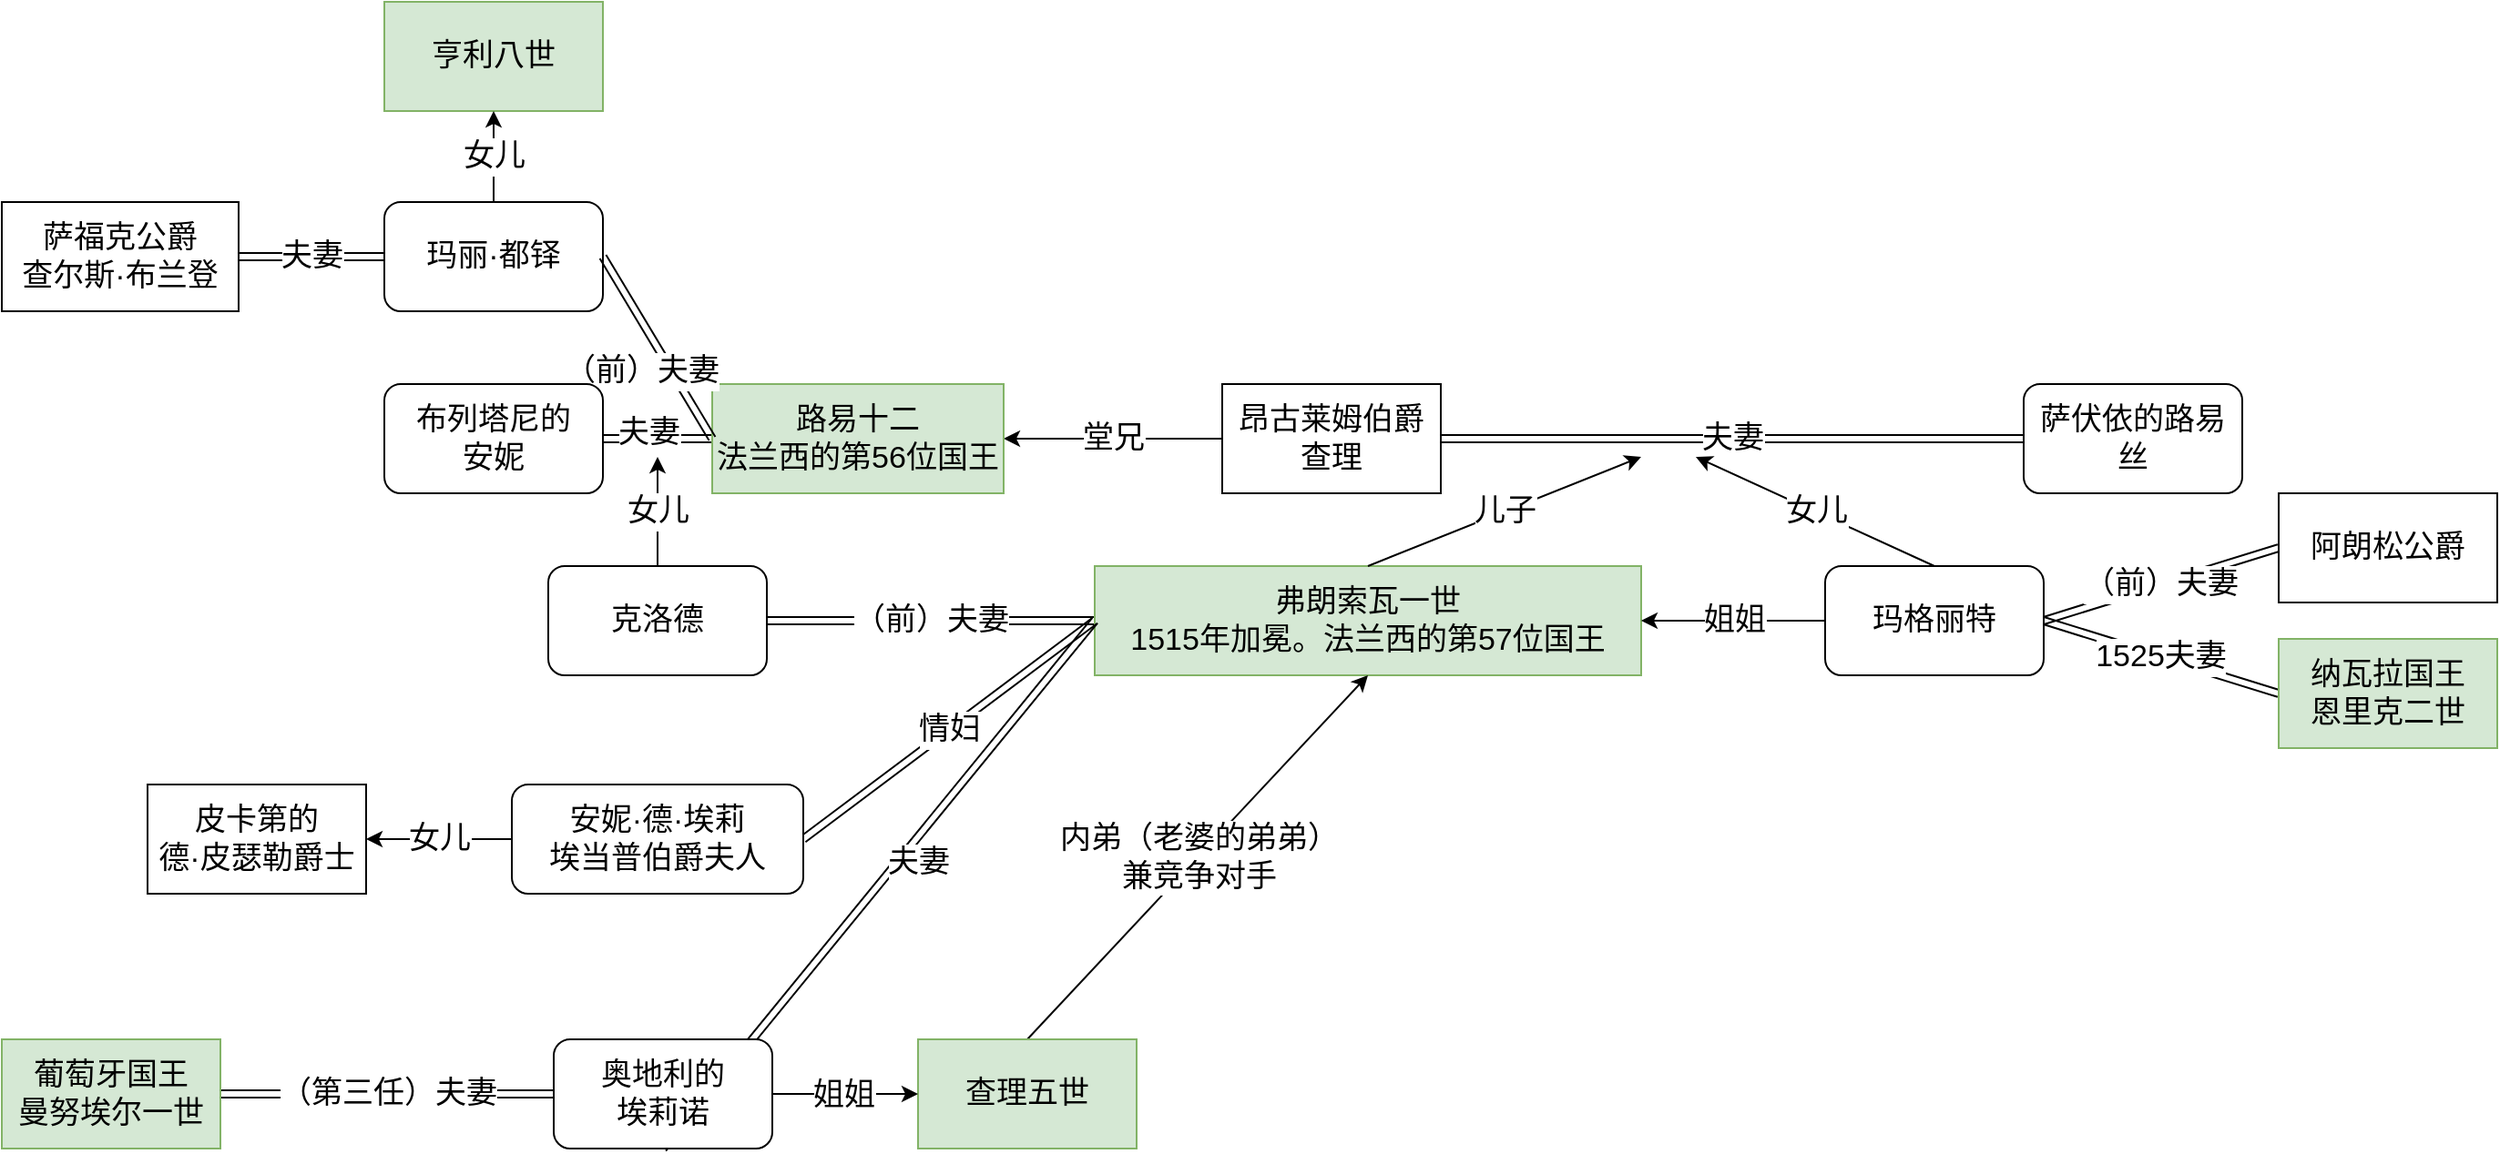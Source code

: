 <mxfile version="14.1.8" type="github">
  <diagram id="C5RBs43oDa-KdzZeNtuy" name="Page-1">
    <mxGraphModel dx="1614" dy="1068" grid="1" gridSize="10" guides="1" tooltips="1" connect="1" arrows="1" fold="1" page="1" pageScale="1" pageWidth="827" pageHeight="1169" math="0" shadow="0">
      <root>
        <mxCell id="WIyWlLk6GJQsqaUBKTNV-0" />
        <mxCell id="WIyWlLk6GJQsqaUBKTNV-1" parent="WIyWlLk6GJQsqaUBKTNV-0" />
        <mxCell id="6_Rd-iX3gzmm0mYxBTUK-1" value="亨利八世" style="rounded=0;whiteSpace=wrap;html=1;fontSize=17;fillColor=#d5e8d4;strokeColor=#82b366;" vertex="1" parent="WIyWlLk6GJQsqaUBKTNV-1">
          <mxGeometry x="320" y="40" width="120" height="60" as="geometry" />
        </mxCell>
        <mxCell id="6_Rd-iX3gzmm0mYxBTUK-67" value="女儿" style="edgeStyle=none;rounded=0;orthogonalLoop=1;jettySize=auto;html=1;exitX=0.5;exitY=0;exitDx=0;exitDy=0;entryX=0.5;entryY=1;entryDx=0;entryDy=0;fontSize=17;" edge="1" parent="WIyWlLk6GJQsqaUBKTNV-1" source="6_Rd-iX3gzmm0mYxBTUK-2" target="6_Rd-iX3gzmm0mYxBTUK-1">
          <mxGeometry relative="1" as="geometry" />
        </mxCell>
        <mxCell id="6_Rd-iX3gzmm0mYxBTUK-2" value="玛丽·都铎" style="rounded=1;whiteSpace=wrap;html=1;fontSize=17;" vertex="1" parent="WIyWlLk6GJQsqaUBKTNV-1">
          <mxGeometry x="320" y="150" width="120" height="60" as="geometry" />
        </mxCell>
        <mxCell id="6_Rd-iX3gzmm0mYxBTUK-16" style="edgeStyle=none;rounded=0;orthogonalLoop=1;jettySize=auto;html=1;exitX=0;exitY=0.5;exitDx=0;exitDy=0;fontSize=17;entryX=1;entryY=0.5;entryDx=0;entryDy=0;" edge="1" parent="WIyWlLk6GJQsqaUBKTNV-1" source="6_Rd-iX3gzmm0mYxBTUK-15" target="6_Rd-iX3gzmm0mYxBTUK-6">
          <mxGeometry relative="1" as="geometry">
            <mxPoint x="640" y="210" as="targetPoint" />
          </mxGeometry>
        </mxCell>
        <mxCell id="6_Rd-iX3gzmm0mYxBTUK-17" value="堂兄" style="edgeLabel;html=1;align=center;verticalAlign=middle;resizable=0;points=[];fontSize=17;" vertex="1" connectable="0" parent="6_Rd-iX3gzmm0mYxBTUK-16">
          <mxGeometry x="-0.2" relative="1" as="geometry">
            <mxPoint x="-12" as="offset" />
          </mxGeometry>
        </mxCell>
        <mxCell id="6_Rd-iX3gzmm0mYxBTUK-50" style="edgeStyle=none;shape=link;rounded=0;orthogonalLoop=1;jettySize=auto;html=1;exitX=0;exitY=0.5;exitDx=0;exitDy=0;entryX=1;entryY=0.5;entryDx=0;entryDy=0;fontSize=17;" edge="1" parent="WIyWlLk6GJQsqaUBKTNV-1" source="6_Rd-iX3gzmm0mYxBTUK-6" target="6_Rd-iX3gzmm0mYxBTUK-49">
          <mxGeometry relative="1" as="geometry" />
        </mxCell>
        <mxCell id="6_Rd-iX3gzmm0mYxBTUK-51" value="夫妻" style="edgeLabel;html=1;align=center;verticalAlign=middle;resizable=0;points=[];fontSize=17;" vertex="1" connectable="0" parent="6_Rd-iX3gzmm0mYxBTUK-50">
          <mxGeometry x="0.18" y="-3" relative="1" as="geometry">
            <mxPoint as="offset" />
          </mxGeometry>
        </mxCell>
        <mxCell id="6_Rd-iX3gzmm0mYxBTUK-6" value="路易十二&lt;br&gt;法兰西的第56位国王" style="rounded=0;whiteSpace=wrap;html=1;fontSize=17;fillColor=#d5e8d4;strokeColor=#82b366;" vertex="1" parent="WIyWlLk6GJQsqaUBKTNV-1">
          <mxGeometry x="500" y="250" width="160" height="60" as="geometry" />
        </mxCell>
        <mxCell id="6_Rd-iX3gzmm0mYxBTUK-8" value="" style="shape=link;html=1;fontSize=17;exitX=1;exitY=0.5;exitDx=0;exitDy=0;entryX=0;entryY=0.5;entryDx=0;entryDy=0;" edge="1" parent="WIyWlLk6GJQsqaUBKTNV-1" source="6_Rd-iX3gzmm0mYxBTUK-2" target="6_Rd-iX3gzmm0mYxBTUK-6">
          <mxGeometry width="100" relative="1" as="geometry">
            <mxPoint x="670" y="530" as="sourcePoint" />
            <mxPoint x="770" y="530" as="targetPoint" />
          </mxGeometry>
        </mxCell>
        <mxCell id="6_Rd-iX3gzmm0mYxBTUK-9" value="（前）夫妻" style="edgeLabel;html=1;align=center;verticalAlign=middle;resizable=0;points=[];fontSize=17;" vertex="1" connectable="0" parent="6_Rd-iX3gzmm0mYxBTUK-8">
          <mxGeometry x="0.24" y="1" relative="1" as="geometry">
            <mxPoint x="-17" y="1" as="offset" />
          </mxGeometry>
        </mxCell>
        <mxCell id="6_Rd-iX3gzmm0mYxBTUK-37" value="（前）夫妻" style="edgeStyle=none;rounded=0;orthogonalLoop=1;jettySize=auto;html=1;exitX=1;exitY=0.5;exitDx=0;exitDy=0;entryX=0;entryY=0.5;entryDx=0;entryDy=0;fontSize=17;shape=link;" edge="1" parent="WIyWlLk6GJQsqaUBKTNV-1" source="6_Rd-iX3gzmm0mYxBTUK-10" target="6_Rd-iX3gzmm0mYxBTUK-18">
          <mxGeometry relative="1" as="geometry" />
        </mxCell>
        <mxCell id="6_Rd-iX3gzmm0mYxBTUK-66" value="女儿" style="edgeStyle=none;rounded=0;orthogonalLoop=1;jettySize=auto;html=1;exitX=0.5;exitY=0;exitDx=0;exitDy=0;fontSize=17;" edge="1" parent="WIyWlLk6GJQsqaUBKTNV-1" source="6_Rd-iX3gzmm0mYxBTUK-10">
          <mxGeometry relative="1" as="geometry">
            <mxPoint x="470" y="290" as="targetPoint" />
          </mxGeometry>
        </mxCell>
        <mxCell id="6_Rd-iX3gzmm0mYxBTUK-10" value="克洛德" style="rounded=1;whiteSpace=wrap;html=1;fontSize=17;" vertex="1" parent="WIyWlLk6GJQsqaUBKTNV-1">
          <mxGeometry x="410" y="350" width="120" height="60" as="geometry" />
        </mxCell>
        <mxCell id="6_Rd-iX3gzmm0mYxBTUK-34" value="夫妻" style="edgeStyle=none;rounded=0;orthogonalLoop=1;jettySize=auto;html=1;fontSize=17;shape=link;" edge="1" parent="WIyWlLk6GJQsqaUBKTNV-1" source="6_Rd-iX3gzmm0mYxBTUK-15" target="6_Rd-iX3gzmm0mYxBTUK-20">
          <mxGeometry relative="1" as="geometry" />
        </mxCell>
        <mxCell id="6_Rd-iX3gzmm0mYxBTUK-15" value="昂古莱姆伯爵查理" style="rounded=0;whiteSpace=wrap;html=1;fontSize=17;" vertex="1" parent="WIyWlLk6GJQsqaUBKTNV-1">
          <mxGeometry x="780" y="250" width="120" height="60" as="geometry" />
        </mxCell>
        <mxCell id="6_Rd-iX3gzmm0mYxBTUK-18" value="弗朗索瓦一世&lt;br&gt;1515年加冕。法兰西的第57位国王" style="rounded=0;whiteSpace=wrap;html=1;fontSize=17;fillColor=#d5e8d4;strokeColor=#82b366;" vertex="1" parent="WIyWlLk6GJQsqaUBKTNV-1">
          <mxGeometry x="710" y="350" width="300" height="60" as="geometry" />
        </mxCell>
        <mxCell id="6_Rd-iX3gzmm0mYxBTUK-20" value="萨伏依的路易丝" style="rounded=1;whiteSpace=wrap;html=1;fontSize=17;" vertex="1" parent="WIyWlLk6GJQsqaUBKTNV-1">
          <mxGeometry x="1220" y="250" width="120" height="60" as="geometry" />
        </mxCell>
        <mxCell id="6_Rd-iX3gzmm0mYxBTUK-36" value="儿子" style="endArrow=classic;html=1;fontSize=17;exitX=0.5;exitY=0;exitDx=0;exitDy=0;" edge="1" parent="WIyWlLk6GJQsqaUBKTNV-1" source="6_Rd-iX3gzmm0mYxBTUK-18">
          <mxGeometry width="50" height="50" relative="1" as="geometry">
            <mxPoint x="860" y="290" as="sourcePoint" />
            <mxPoint x="1010" y="290" as="targetPoint" />
          </mxGeometry>
        </mxCell>
        <mxCell id="6_Rd-iX3gzmm0mYxBTUK-39" value="夫妻" style="edgeStyle=none;shape=link;rounded=0;orthogonalLoop=1;jettySize=auto;html=1;exitX=1;exitY=0.5;exitDx=0;exitDy=0;entryX=0;entryY=0.5;entryDx=0;entryDy=0;fontSize=17;" edge="1" parent="WIyWlLk6GJQsqaUBKTNV-1" source="6_Rd-iX3gzmm0mYxBTUK-38" target="6_Rd-iX3gzmm0mYxBTUK-2">
          <mxGeometry relative="1" as="geometry" />
        </mxCell>
        <mxCell id="6_Rd-iX3gzmm0mYxBTUK-38" value="萨福克公爵&lt;br&gt;查尔斯·布兰登" style="rounded=0;whiteSpace=wrap;html=1;fontSize=17;" vertex="1" parent="WIyWlLk6GJQsqaUBKTNV-1">
          <mxGeometry x="110" y="150" width="130" height="60" as="geometry" />
        </mxCell>
        <mxCell id="6_Rd-iX3gzmm0mYxBTUK-44" value="姐姐" style="edgeStyle=none;rounded=0;orthogonalLoop=1;jettySize=auto;html=1;exitX=0;exitY=0.5;exitDx=0;exitDy=0;entryX=1;entryY=0.5;entryDx=0;entryDy=0;fontSize=17;" edge="1" parent="WIyWlLk6GJQsqaUBKTNV-1" source="6_Rd-iX3gzmm0mYxBTUK-42" target="6_Rd-iX3gzmm0mYxBTUK-18">
          <mxGeometry relative="1" as="geometry" />
        </mxCell>
        <mxCell id="6_Rd-iX3gzmm0mYxBTUK-46" value="（前）夫妻" style="edgeStyle=none;rounded=0;orthogonalLoop=1;jettySize=auto;html=1;exitX=1;exitY=0.5;exitDx=0;exitDy=0;entryX=0;entryY=0.5;entryDx=0;entryDy=0;fontSize=17;shape=link;" edge="1" parent="WIyWlLk6GJQsqaUBKTNV-1" source="6_Rd-iX3gzmm0mYxBTUK-42" target="6_Rd-iX3gzmm0mYxBTUK-45">
          <mxGeometry relative="1" as="geometry" />
        </mxCell>
        <mxCell id="6_Rd-iX3gzmm0mYxBTUK-48" value="1525夫妻" style="edgeStyle=none;shape=link;rounded=0;orthogonalLoop=1;jettySize=auto;html=1;exitX=1;exitY=0.5;exitDx=0;exitDy=0;entryX=0;entryY=0.5;entryDx=0;entryDy=0;fontSize=17;" edge="1" parent="WIyWlLk6GJQsqaUBKTNV-1" source="6_Rd-iX3gzmm0mYxBTUK-42" target="6_Rd-iX3gzmm0mYxBTUK-47">
          <mxGeometry relative="1" as="geometry" />
        </mxCell>
        <mxCell id="6_Rd-iX3gzmm0mYxBTUK-42" value="玛格丽特" style="rounded=1;whiteSpace=wrap;html=1;fontSize=17;" vertex="1" parent="WIyWlLk6GJQsqaUBKTNV-1">
          <mxGeometry x="1111" y="350" width="120" height="60" as="geometry" />
        </mxCell>
        <mxCell id="6_Rd-iX3gzmm0mYxBTUK-43" value="女儿" style="endArrow=classic;html=1;fontSize=17;exitX=0.5;exitY=0;exitDx=0;exitDy=0;" edge="1" parent="WIyWlLk6GJQsqaUBKTNV-1" source="6_Rd-iX3gzmm0mYxBTUK-42">
          <mxGeometry width="50" height="50" relative="1" as="geometry">
            <mxPoint x="1170.5" y="390" as="sourcePoint" />
            <mxPoint x="1040" y="290" as="targetPoint" />
          </mxGeometry>
        </mxCell>
        <mxCell id="6_Rd-iX3gzmm0mYxBTUK-45" value="阿朗松公爵" style="rounded=0;whiteSpace=wrap;html=1;fontSize=17;" vertex="1" parent="WIyWlLk6GJQsqaUBKTNV-1">
          <mxGeometry x="1360" y="310" width="120" height="60" as="geometry" />
        </mxCell>
        <mxCell id="6_Rd-iX3gzmm0mYxBTUK-47" value="纳瓦拉国王&lt;br&gt;恩里克二世" style="rounded=0;whiteSpace=wrap;html=1;fontSize=17;fillColor=#d5e8d4;strokeColor=#82b366;" vertex="1" parent="WIyWlLk6GJQsqaUBKTNV-1">
          <mxGeometry x="1360" y="390" width="120" height="60" as="geometry" />
        </mxCell>
        <mxCell id="6_Rd-iX3gzmm0mYxBTUK-49" value="布列塔尼的&lt;br&gt;安妮" style="rounded=1;whiteSpace=wrap;html=1;fontSize=17;" vertex="1" parent="WIyWlLk6GJQsqaUBKTNV-1">
          <mxGeometry x="320" y="250" width="120" height="60" as="geometry" />
        </mxCell>
        <mxCell id="6_Rd-iX3gzmm0mYxBTUK-71" value="内弟（老婆的弟弟）&lt;br&gt;兼竞争对手" style="edgeStyle=none;rounded=0;orthogonalLoop=1;jettySize=auto;html=1;exitX=0.5;exitY=0;exitDx=0;exitDy=0;entryX=0.5;entryY=1;entryDx=0;entryDy=0;fontSize=17;" edge="1" parent="WIyWlLk6GJQsqaUBKTNV-1" source="6_Rd-iX3gzmm0mYxBTUK-52" target="6_Rd-iX3gzmm0mYxBTUK-18">
          <mxGeometry relative="1" as="geometry" />
        </mxCell>
        <mxCell id="6_Rd-iX3gzmm0mYxBTUK-52" value="查理五世" style="rounded=0;whiteSpace=wrap;html=1;fontSize=17;fillColor=#d5e8d4;strokeColor=#82b366;" vertex="1" parent="WIyWlLk6GJQsqaUBKTNV-1">
          <mxGeometry x="613" y="610" width="120" height="60" as="geometry" />
        </mxCell>
        <mxCell id="6_Rd-iX3gzmm0mYxBTUK-55" style="edgeStyle=none;rounded=0;orthogonalLoop=1;jettySize=auto;html=1;exitX=1;exitY=0.5;exitDx=0;exitDy=0;entryX=0;entryY=0.5;entryDx=0;entryDy=0;fontSize=17;" edge="1" parent="WIyWlLk6GJQsqaUBKTNV-1" source="6_Rd-iX3gzmm0mYxBTUK-53" target="6_Rd-iX3gzmm0mYxBTUK-52">
          <mxGeometry relative="1" as="geometry" />
        </mxCell>
        <mxCell id="6_Rd-iX3gzmm0mYxBTUK-56" value="姐姐" style="edgeLabel;html=1;align=center;verticalAlign=middle;resizable=0;points=[];fontSize=17;" vertex="1" connectable="0" parent="6_Rd-iX3gzmm0mYxBTUK-55">
          <mxGeometry x="-0.025" y="-1" relative="1" as="geometry">
            <mxPoint as="offset" />
          </mxGeometry>
        </mxCell>
        <mxCell id="6_Rd-iX3gzmm0mYxBTUK-59" style="edgeStyle=none;shape=link;rounded=0;orthogonalLoop=1;jettySize=auto;html=1;exitX=0.5;exitY=1;exitDx=0;exitDy=0;entryX=0;entryY=0.5;entryDx=0;entryDy=0;fontSize=17;" edge="1" parent="WIyWlLk6GJQsqaUBKTNV-1" source="6_Rd-iX3gzmm0mYxBTUK-53" target="6_Rd-iX3gzmm0mYxBTUK-18">
          <mxGeometry relative="1" as="geometry" />
        </mxCell>
        <mxCell id="6_Rd-iX3gzmm0mYxBTUK-61" value="夫妻" style="edgeLabel;html=1;align=center;verticalAlign=middle;resizable=0;points=[];fontSize=17;" vertex="1" connectable="0" parent="6_Rd-iX3gzmm0mYxBTUK-59">
          <mxGeometry x="-0.102" relative="1" as="geometry">
            <mxPoint x="33.24" y="-26.93" as="offset" />
          </mxGeometry>
        </mxCell>
        <mxCell id="6_Rd-iX3gzmm0mYxBTUK-53" value="奥地利的&lt;br&gt;埃莉诺" style="rounded=1;whiteSpace=wrap;html=1;fontSize=17;" vertex="1" parent="WIyWlLk6GJQsqaUBKTNV-1">
          <mxGeometry x="413" y="610" width="120" height="60" as="geometry" />
        </mxCell>
        <mxCell id="6_Rd-iX3gzmm0mYxBTUK-58" value="（第三任）夫妻" style="edgeStyle=none;rounded=0;orthogonalLoop=1;jettySize=auto;html=1;exitX=1;exitY=0.5;exitDx=0;exitDy=0;entryX=0;entryY=0.5;entryDx=0;entryDy=0;fontSize=17;shape=link;" edge="1" parent="WIyWlLk6GJQsqaUBKTNV-1" source="6_Rd-iX3gzmm0mYxBTUK-57" target="6_Rd-iX3gzmm0mYxBTUK-53">
          <mxGeometry relative="1" as="geometry" />
        </mxCell>
        <mxCell id="6_Rd-iX3gzmm0mYxBTUK-57" value="葡萄牙国王&lt;br&gt;曼努埃尔一世" style="rounded=0;whiteSpace=wrap;html=1;fontSize=17;fillColor=#d5e8d4;strokeColor=#82b366;" vertex="1" parent="WIyWlLk6GJQsqaUBKTNV-1">
          <mxGeometry x="110" y="610" width="120" height="60" as="geometry" />
        </mxCell>
        <mxCell id="6_Rd-iX3gzmm0mYxBTUK-63" value="情妇" style="edgeStyle=none;shape=link;rounded=0;orthogonalLoop=1;jettySize=auto;html=1;exitX=1;exitY=0.5;exitDx=0;exitDy=0;entryX=0;entryY=0.5;entryDx=0;entryDy=0;fontSize=17;" edge="1" parent="WIyWlLk6GJQsqaUBKTNV-1" source="6_Rd-iX3gzmm0mYxBTUK-62" target="6_Rd-iX3gzmm0mYxBTUK-18">
          <mxGeometry relative="1" as="geometry" />
        </mxCell>
        <mxCell id="6_Rd-iX3gzmm0mYxBTUK-68" value="女儿" style="edgeStyle=none;rounded=0;orthogonalLoop=1;jettySize=auto;html=1;exitX=0;exitY=0.5;exitDx=0;exitDy=0;entryX=1;entryY=0.5;entryDx=0;entryDy=0;fontSize=17;" edge="1" parent="WIyWlLk6GJQsqaUBKTNV-1" source="6_Rd-iX3gzmm0mYxBTUK-62" target="6_Rd-iX3gzmm0mYxBTUK-64">
          <mxGeometry relative="1" as="geometry" />
        </mxCell>
        <mxCell id="6_Rd-iX3gzmm0mYxBTUK-62" value="安妮·德·埃莉&lt;br&gt;埃当普伯爵夫人" style="rounded=1;whiteSpace=wrap;html=1;fontSize=17;" vertex="1" parent="WIyWlLk6GJQsqaUBKTNV-1">
          <mxGeometry x="390" y="470" width="160" height="60" as="geometry" />
        </mxCell>
        <mxCell id="6_Rd-iX3gzmm0mYxBTUK-64" value="皮卡第的&lt;br&gt;德·皮瑟勒爵士" style="rounded=0;whiteSpace=wrap;html=1;fontSize=17;" vertex="1" parent="WIyWlLk6GJQsqaUBKTNV-1">
          <mxGeometry x="190" y="470" width="120" height="60" as="geometry" />
        </mxCell>
      </root>
    </mxGraphModel>
  </diagram>
</mxfile>
